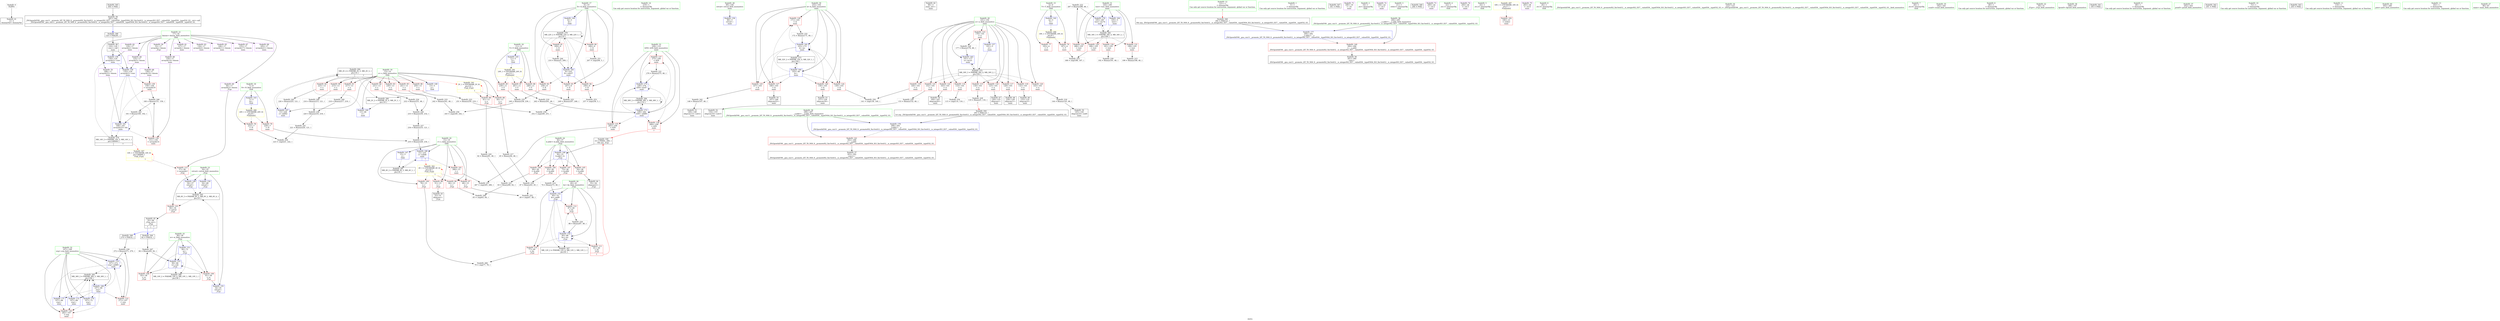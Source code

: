 digraph "SVFG" {
	label="SVFG";

	Node0x5627bb5728d0 [shape=record,color=grey,label="{NodeID: 0\nNullPtr}"];
	Node0x5627bb5728d0 -> Node0x5627bb57ea30[style=solid];
	Node0x5627bb5b3050 [shape=record,color=black,label="{NodeID: 346\n120 = PHI(291, )\n}"];
	Node0x5627bb5b3050 -> Node0x5627bb57ee70[style=solid];
	Node0x5627bb57f0e0 [shape=record,color=red,label="{NodeID: 97\n48\<--15\n\<--r\n_Z1pi\n}"];
	Node0x5627bb57f0e0 -> Node0x5627bb583780[style=solid];
	Node0x5627bb572580 [shape=record,color=green,label="{NodeID: 14\n219\<--1\n\<--dummyObj\nCan only get source location for instruction, argument, global var or function.}"];
	Node0x5627bb57fc40 [shape=record,color=red,label="{NodeID: 111\n81\<--40\n\<--ks\n_Z1pi\n|{<s0>1}}"];
	Node0x5627bb57fc40:s0 -> Node0x5627bb5b26d0[style=solid,color=red];
	Node0x5627bb57deb0 [shape=record,color=green,label="{NodeID: 28\n99\<--100\nretval\<--retval_field_insensitive\nmain\n}"];
	Node0x5627bb57deb0 -> Node0x5627bb586930[style=solid];
	Node0x5627bb5a2550 [shape=record,color=yellow,style=double,label="{NodeID: 291\n24V_1 = ENCHI(MR_24V_0)\npts\{12 \}\nFun[main]}"];
	Node0x5627bb5a2550 -> Node0x5627bb581e40[style=dashed];
	Node0x5627bb5a2550 -> Node0x5627bb581f10[style=dashed];
	Node0x5627bb5a2550 -> Node0x5627bb581fe0[style=dashed];
	Node0x5627bb584ee0 [shape=record,color=red,label="{NodeID: 125\n147\<--103\n\<--k\nmain\n}"];
	Node0x5627bb584ee0 -> Node0x5627bb58d3d0[style=solid];
	Node0x5627bb57eb30 [shape=record,color=black,label="{NodeID: 42\n98\<--5\nmain_ret\<--\nmain\n}"];
	Node0x5627bb58b5d0 [shape=record,color=grey,label="{NodeID: 222\n287 = Binary(286, 46, )\n}"];
	Node0x5627bb58b5d0 -> Node0x5627bb587970[style=solid];
	Node0x5627bb585a40 [shape=record,color=red,label="{NodeID: 139\n159\<--158\n\<--arrayidx19\nmain\n}"];
	Node0x5627bb585a40 -> Node0x5627bb58d9d0[style=solid];
	Node0x5627bb5806b0 [shape=record,color=black,label="{NodeID: 56\n301\<--300\nconv\<--\n_ZSt3powIiiEN9__gnu_cxx11__promote_2IT_T0_NS0_9__promoteIS2_Xsr3std12__is_integerIS2_EE7__valueEE6__typeENS4_IS3_Xsr3std12__is_integerIS3_EE7__valueEE6__typeEE6__typeES2_S3_\n}"];
	Node0x5627bb58cad0 [shape=record,color=grey,label="{NodeID: 236\n272 = Binary(271, 270, )\n}"];
	Node0x5627bb58cad0 -> Node0x5627bb5877d0[style=solid];
	Node0x5627bb5866c0 [shape=record,color=blue,label="{NodeID: 153\n38\<--84\nw\<--sub\n_Z1pi\n}"];
	Node0x5627bb5866c0 -> Node0x5627bb57f9d0[style=dashed];
	Node0x5627bb5866c0 -> Node0x5627bb57faa0[style=dashed];
	Node0x5627bb5866c0 -> Node0x5627bb5866c0[style=dashed];
	Node0x5627bb5866c0 -> Node0x5627bb59aa90[style=dashed];
	Node0x5627bb581210 [shape=record,color=purple,label="{NodeID: 70\n168\<--17\narrayidx23\<--binom\nmain\n}"];
	Node0x5627bb581210 -> Node0x5627bb586d40[style=solid];
	Node0x5627bb58dfd0 [shape=record,color=grey,label="{NodeID: 250\n141 = cmp(139, 140, )\n}"];
	Node0x5627bb587220 [shape=record,color=blue,label="{NodeID: 167\n13\<--226\ns\<--add42\nmain\n}"];
	Node0x5627bb587220 -> Node0x5627bb59a090[style=dashed];
	Node0x5627bb581d70 [shape=record,color=red,label="{NodeID: 84\n256\<--9\n\<--X\nmain\n}"];
	Node0x5627bb581d70 -> Node0x5627bb583900[style=solid];
	Node0x5627bb55cb60 [shape=record,color=green,label="{NodeID: 1\n5\<--1\n\<--dummyObj\nCan only get source location for instruction, argument, global var or function.}"];
	Node0x5627bb5b31c0 [shape=record,color=black,label="{NodeID: 347\n181 = PHI()\n}"];
	Node0x5627bb59a090 [shape=record,color=black,label="{NodeID: 264\nMR_2V_4 = PHI(MR_2V_5, MR_2V_3, )\npts\{14 \}\n|{|<s9>7}}"];
	Node0x5627bb59a090 -> Node0x5627bb582250[style=dashed];
	Node0x5627bb59a090 -> Node0x5627bb582320[style=dashed];
	Node0x5627bb59a090 -> Node0x5627bb5823f0[style=dashed];
	Node0x5627bb59a090 -> Node0x5627bb5824c0[style=dashed];
	Node0x5627bb59a090 -> Node0x5627bb582590[style=dashed];
	Node0x5627bb59a090 -> Node0x5627bb582660[style=dashed];
	Node0x5627bb59a090 -> Node0x5627bb57f010[style=dashed];
	Node0x5627bb59a090 -> Node0x5627bb587220[style=dashed];
	Node0x5627bb59a090 -> Node0x5627bb59f490[style=dashed];
	Node0x5627bb59a090:s9 -> Node0x5627bb5a2e10[style=dashed,color=red];
	Node0x5627bb57f1b0 [shape=record,color=red,label="{NodeID: 98\n51\<--15\n\<--r\n_Z1pi\n}"];
	Node0x5627bb57f1b0 -> Node0x5627bb57ec00[style=solid];
	Node0x5627bb572ac0 [shape=record,color=green,label="{NodeID: 15\n4\<--6\nT\<--T_field_insensitive\nGlob }"];
	Node0x5627bb572ac0 -> Node0x5627bb5816f0[style=solid];
	Node0x5627bb572ac0 -> Node0x5627bb5817c0[style=solid];
	Node0x5627bb572ac0 -> Node0x5627bb585cb0[style=solid];
	Node0x5627bb57fd10 [shape=record,color=red,label="{NodeID: 112\n87\<--40\n\<--ks\n_Z1pi\n}"];
	Node0x5627bb57fd10 -> Node0x5627bb58c7d0[style=solid];
	Node0x5627bb57df80 [shape=record,color=green,label="{NodeID: 29\n101\<--102\nn\<--n_field_insensitive\nmain\n}"];
	Node0x5627bb57df80 -> Node0x5627bb57feb0[style=solid];
	Node0x5627bb57df80 -> Node0x5627bb57ff80[style=solid];
	Node0x5627bb57df80 -> Node0x5627bb584790[style=solid];
	Node0x5627bb57df80 -> Node0x5627bb584860[style=solid];
	Node0x5627bb57df80 -> Node0x5627bb584930[style=solid];
	Node0x5627bb57df80 -> Node0x5627bb584a00[style=solid];
	Node0x5627bb57df80 -> Node0x5627bb584ad0[style=solid];
	Node0x5627bb57df80 -> Node0x5627bb584ba0[style=solid];
	Node0x5627bb57df80 -> Node0x5627bb584c70[style=solid];
	Node0x5627bb57df80 -> Node0x5627bb584d40[style=solid];
	Node0x5627bb57df80 -> Node0x5627bb586a00[style=solid];
	Node0x5627bb57df80 -> Node0x5627bb586ee0[style=solid];
	Node0x5627bb584fb0 [shape=record,color=red,label="{NodeID: 126\n156\<--103\n\<--k\nmain\n}"];
	Node0x5627bb584fb0 -> Node0x5627bb580440[style=solid];
	Node0x5627bb57ec00 [shape=record,color=black,label="{NodeID: 43\n52\<--51\nidxprom\<--\n_Z1pi\n}"];
	Node0x5627bb58b750 [shape=record,color=grey,label="{NodeID: 223\n251 = Binary(250, 219, )\n}"];
	Node0x5627bb58b750 -> Node0x5627bb584080[style=solid];
	Node0x5627bb585b10 [shape=record,color=red,label="{NodeID: 140\n300\<--294\n\<--__x.addr\n_ZSt3powIiiEN9__gnu_cxx11__promote_2IT_T0_NS0_9__promoteIS2_Xsr3std12__is_integerIS2_EE7__valueEE6__typeENS4_IS3_Xsr3std12__is_integerIS3_EE7__valueEE6__typeEE6__typeES2_S3_\n}"];
	Node0x5627bb585b10 -> Node0x5627bb5806b0[style=solid];
	Node0x5627bb580780 [shape=record,color=black,label="{NodeID: 57\n303\<--302\nconv1\<--\n_ZSt3powIiiEN9__gnu_cxx11__promote_2IT_T0_NS0_9__promoteIS2_Xsr3std12__is_integerIS2_EE7__valueEE6__typeENS4_IS3_Xsr3std12__is_integerIS3_EE7__valueEE6__typeEE6__typeES2_S3_\n}"];
	Node0x5627bb58cc50 [shape=record,color=grey,label="{NodeID: 237\n235 = Binary(229, 234, )\n}"];
	Node0x5627bb58cc50 -> Node0x5627bb5872f0[style=solid];
	Node0x5627bb586790 [shape=record,color=blue,label="{NodeID: 154\n40\<--88\nks\<--inc\n_Z1pi\n}"];
	Node0x5627bb586790 -> Node0x5627bb57fb70[style=dashed];
	Node0x5627bb586790 -> Node0x5627bb57fc40[style=dashed];
	Node0x5627bb586790 -> Node0x5627bb57fd10[style=dashed];
	Node0x5627bb586790 -> Node0x5627bb586790[style=dashed];
	Node0x5627bb586790 -> Node0x5627bb59af90[style=dashed];
	Node0x5627bb5812e0 [shape=record,color=purple,label="{NodeID: 71\n180\<--19\n\<--.str\nmain\n}"];
	Node0x5627bb58e150 [shape=record,color=grey,label="{NodeID: 251\n207 = cmp(206, 5, )\n}"];
	Node0x5627bb5872f0 [shape=record,color=blue,label="{NodeID: 168\n15\<--235\nr\<--sub46\nmain\n|{|<s2>7}}"];
	Node0x5627bb5872f0 -> Node0x5627bb57f420[style=dashed];
	Node0x5627bb5872f0 -> Node0x5627bb59f990[style=dashed];
	Node0x5627bb5872f0:s2 -> Node0x5627bb5a2f20[style=dashed,color=red];
	Node0x5627bb581e40 [shape=record,color=red,label="{NodeID: 85\n239\<--11\n\<--Y\nmain\n}"];
	Node0x5627bb581e40 -> Node0x5627bb58c950[style=solid];
	Node0x5627bb55c8a0 [shape=record,color=green,label="{NodeID: 2\n19\<--1\n.str\<--dummyObj\nGlob }"];
	Node0x5627bb5b3290 [shape=record,color=black,label="{NodeID: 348\n270 = PHI(32, )\n}"];
	Node0x5627bb5b3290 -> Node0x5627bb58cad0[style=solid];
	Node0x5627bb59a590 [shape=record,color=black,label="{NodeID: 265\nMR_6V_3 = PHI(MR_6V_5, MR_6V_2, MR_6V_4, )\npts\{35 \}\n}"];
	Node0x5627bb59a590 -> Node0x5627bb57f5c0[style=dashed];
	Node0x5627bb57f280 [shape=record,color=red,label="{NodeID: 99\n64\<--15\n\<--r\n_Z1pi\n}"];
	Node0x5627bb57f280 -> Node0x5627bb58de50[style=solid];
	Node0x5627bb572b80 [shape=record,color=green,label="{NodeID: 16\n7\<--8\nN\<--N_field_insensitive\nGlob }"];
	Node0x5627bb572b80 -> Node0x5627bb581890[style=solid];
	Node0x5627bb572b80 -> Node0x5627bb581960[style=solid];
	Node0x5627bb572b80 -> Node0x5627bb585db0[style=solid];
	Node0x5627bb59ef90 [shape=record,color=black,label="{NodeID: 279\nMR_22V_2 = PHI(MR_22V_4, MR_22V_1, )\npts\{10 \}\n}"];
	Node0x5627bb59ef90 -> Node0x5627bb581a30[style=dashed];
	Node0x5627bb59ef90 -> Node0x5627bb581b00[style=dashed];
	Node0x5627bb59ef90 -> Node0x5627bb581bd0[style=dashed];
	Node0x5627bb59ef90 -> Node0x5627bb581ca0[style=dashed];
	Node0x5627bb59ef90 -> Node0x5627bb581d70[style=dashed];
	Node0x5627bb59ef90 -> Node0x5627bb587080[style=dashed];
	Node0x5627bb59ef90 -> Node0x5627bb59ef90[style=dashed];
	Node0x5627bb57fde0 [shape=record,color=red,label="{NodeID: 113\n57\<--56\n\<--arrayidx3\n_Z1pi\n}"];
	Node0x5627bb57fde0 -> Node0x5627bb586380[style=solid];
	Node0x5627bb57e050 [shape=record,color=green,label="{NodeID: 30\n103\<--104\nk\<--k_field_insensitive\nmain\n}"];
	Node0x5627bb57e050 -> Node0x5627bb584e10[style=solid];
	Node0x5627bb57e050 -> Node0x5627bb584ee0[style=solid];
	Node0x5627bb57e050 -> Node0x5627bb584fb0[style=solid];
	Node0x5627bb57e050 -> Node0x5627bb585080[style=solid];
	Node0x5627bb57e050 -> Node0x5627bb585150[style=solid];
	Node0x5627bb57e050 -> Node0x5627bb586c70[style=solid];
	Node0x5627bb57e050 -> Node0x5627bb586e10[style=solid];
	Node0x5627bb585080 [shape=record,color=red,label="{NodeID: 127\n166\<--103\n\<--k\nmain\n}"];
	Node0x5627bb585080 -> Node0x5627bb5805e0[style=solid];
	Node0x5627bb57ecd0 [shape=record,color=black,label="{NodeID: 44\n55\<--54\nidxprom2\<--\n_Z1pi\n}"];
	Node0x5627bb5a3380 [shape=record,color=yellow,style=double,label="{NodeID: 307\n14V_1 = ENCHI(MR_14V_0)\npts\{180000 \}\nFun[_Z1pi]|{|<s1>1}}"];
	Node0x5627bb5a3380 -> Node0x5627bb57fde0[style=dashed];
	Node0x5627bb5a3380:s1 -> Node0x5627bb5a3380[style=dashed,color=red];
	Node0x5627bb58b8d0 [shape=record,color=grey,label="{NodeID: 224\n232 = Binary(231, 46, )\n}"];
	Node0x5627bb58b8d0 -> Node0x5627bb58bed0[style=solid];
	Node0x5627bb585be0 [shape=record,color=red,label="{NodeID: 141\n302\<--296\n\<--__y.addr\n_ZSt3powIiiEN9__gnu_cxx11__promote_2IT_T0_NS0_9__promoteIS2_Xsr3std12__is_integerIS2_EE7__valueEE6__typeENS4_IS3_Xsr3std12__is_integerIS3_EE7__valueEE6__typeEE6__typeES2_S3_\n}"];
	Node0x5627bb585be0 -> Node0x5627bb580780[style=solid];
	Node0x5627bb580850 [shape=record,color=black,label="{NodeID: 58\n291\<--304\n_ZSt3powIiiEN9__gnu_cxx11__promote_2IT_T0_NS0_9__promoteIS2_Xsr3std12__is_integerIS2_EE7__valueEE6__typeENS4_IS3_Xsr3std12__is_integerIS3_EE7__valueEE6__typeEE6__typeES2_S3__ret\<--call\n_ZSt3powIiiEN9__gnu_cxx11__promote_2IT_T0_NS0_9__promoteIS2_Xsr3std12__is_integerIS2_EE7__valueEE6__typeENS4_IS3_Xsr3std12__is_integerIS3_EE7__valueEE6__typeEE6__typeES2_S3_\n|{<s0>2}}"];
	Node0x5627bb580850:s0 -> Node0x5627bb5b3050[style=solid,color=blue];
	Node0x5627bb58cdd0 [shape=record,color=grey,label="{NodeID: 238\n220 = Binary(216, 218, )\n}"];
	Node0x5627bb58cdd0 -> Node0x5627bb58d250[style=solid];
	Node0x5627bb586860 [shape=record,color=blue,label="{NodeID: 155\n34\<--91\nretval\<--\n_Z1pi\n}"];
	Node0x5627bb586860 -> Node0x5627bb59a590[style=dashed];
	Node0x5627bb5813b0 [shape=record,color=purple,label="{NodeID: 72\n194\<--22\n\<--.str.1\nmain\n}"];
	Node0x5627bb583780 [shape=record,color=grey,label="{NodeID: 252\n49 = cmp(47, 48, )\n}"];
	Node0x5627bb5873c0 [shape=record,color=blue,label="{NodeID: 169\n107\<--68\nerg\<--\nmain\n}"];
	Node0x5627bb5873c0 -> Node0x5627bb585560[style=dashed];
	Node0x5627bb5873c0 -> Node0x5627bb585630[style=dashed];
	Node0x5627bb5873c0 -> Node0x5627bb587490[style=dashed];
	Node0x5627bb5873c0 -> Node0x5627bb587560[style=dashed];
	Node0x5627bb5873c0 -> Node0x5627bb587630[style=dashed];
	Node0x5627bb5873c0 -> Node0x5627bb5877d0[style=dashed];
	Node0x5627bb5873c0 -> Node0x5627bb5a0390[style=dashed];
	Node0x5627bb581f10 [shape=record,color=red,label="{NodeID: 86\n248\<--11\n\<--Y\nmain\n}"];
	Node0x5627bb581f10 -> Node0x5627bb58ba50[style=solid];
	Node0x5627bb55d2c0 [shape=record,color=green,label="{NodeID: 3\n21\<--1\nstderr\<--dummyObj\nGlob }"];
	Node0x5627bb5b3400 [shape=record,color=black,label="{NodeID: 349\n284 = PHI()\n}"];
	Node0x5627bb59aa90 [shape=record,color=black,label="{NodeID: 266\nMR_10V_2 = PHI(MR_10V_4, MR_10V_1, MR_10V_1, )\npts\{39 \}\n}"];
	Node0x5627bb57f350 [shape=record,color=red,label="{NodeID: 100\n78\<--15\n\<--r\n_Z1pi\n}"];
	Node0x5627bb57f350 -> Node0x5627bb584380[style=solid];
	Node0x5627bb572c80 [shape=record,color=green,label="{NodeID: 17\n9\<--10\nX\<--X_field_insensitive\nGlob }"];
	Node0x5627bb572c80 -> Node0x5627bb581a30[style=solid];
	Node0x5627bb572c80 -> Node0x5627bb581b00[style=solid];
	Node0x5627bb572c80 -> Node0x5627bb581bd0[style=solid];
	Node0x5627bb572c80 -> Node0x5627bb581ca0[style=solid];
	Node0x5627bb572c80 -> Node0x5627bb581d70[style=solid];
	Node0x5627bb572c80 -> Node0x5627bb585eb0[style=solid];
	Node0x5627bb572c80 -> Node0x5627bb587080[style=solid];
	Node0x5627bb59f490 [shape=record,color=black,label="{NodeID: 280\nMR_2V_2 = PHI(MR_2V_4, MR_2V_1, )\npts\{14 \}\n}"];
	Node0x5627bb59f490 -> Node0x5627bb587150[style=dashed];
	Node0x5627bb57feb0 [shape=record,color=red,label="{NodeID: 114\n114\<--101\n\<--n\nmain\n}"];
	Node0x5627bb57feb0 -> Node0x5627bb583a80[style=solid];
	Node0x5627bb57e120 [shape=record,color=green,label="{NodeID: 31\n105\<--106\ntest\<--test_field_insensitive\nmain\n}"];
	Node0x5627bb57e120 -> Node0x5627bb585220[style=solid];
	Node0x5627bb57e120 -> Node0x5627bb5852f0[style=solid];
	Node0x5627bb57e120 -> Node0x5627bb5853c0[style=solid];
	Node0x5627bb57e120 -> Node0x5627bb585490[style=solid];
	Node0x5627bb57e120 -> Node0x5627bb586fb0[style=solid];
	Node0x5627bb57e120 -> Node0x5627bb587970[style=solid];
	Node0x5627bb585150 [shape=record,color=red,label="{NodeID: 128\n171\<--103\n\<--k\nmain\n}"];
	Node0x5627bb585150 -> Node0x5627bb58c4d0[style=solid];
	Node0x5627bb57eda0 [shape=record,color=black,label="{NodeID: 45\n32\<--94\n_Z1pi_ret\<--\n_Z1pi\n|{<s0>1|<s1>7}}"];
	Node0x5627bb57eda0:s0 -> Node0x5627bb5b2d50[style=solid,color=blue];
	Node0x5627bb57eda0:s1 -> Node0x5627bb5b3290[style=solid,color=blue];
	Node0x5627bb58ba50 [shape=record,color=grey,label="{NodeID: 225\n249 = Binary(247, 248, )\n}"];
	Node0x5627bb58ba50 -> Node0x5627bb584080[style=solid];
	Node0x5627bb585cb0 [shape=record,color=blue,label="{NodeID: 142\n4\<--5\nT\<--\nGlob }"];
	Node0x5627bb585cb0 -> Node0x5627bb5a22b0[style=dashed];
	Node0x5627bb580920 [shape=record,color=purple,label="{NodeID: 59\n53\<--17\narrayidx\<--binom\n_Z1pi\n}"];
	Node0x5627bb58cf50 [shape=record,color=grey,label="{NodeID: 239\n153 = Binary(152, 46, )\n}"];
	Node0x5627bb58cf50 -> Node0x5627bb580370[style=solid];
	Node0x5627bb586930 [shape=record,color=blue,label="{NodeID: 156\n99\<--5\nretval\<--\nmain\n}"];
	Node0x5627bb581480 [shape=record,color=purple,label="{NodeID: 73\n200\<--24\n\<--.str.2\nmain\n}"];
	Node0x5627bb583900 [shape=record,color=grey,label="{NodeID: 253\n257 = cmp(256, 5, )\n}"];
	Node0x5627bb587490 [shape=record,color=blue,label="{NodeID: 170\n107\<--72\nerg\<--\nmain\n}"];
	Node0x5627bb587490 -> Node0x5627bb585630[style=dashed];
	Node0x5627bb587490 -> Node0x5627bb5a0390[style=dashed];
	Node0x5627bb581fe0 [shape=record,color=red,label="{NodeID: 87\n261\<--11\n\<--Y\nmain\n}"];
	Node0x5627bb581fe0 -> Node0x5627bb58b150[style=solid];
	Node0x5627bb571e20 [shape=record,color=green,label="{NodeID: 4\n22\<--1\n.str.1\<--dummyObj\nGlob }"];
	Node0x5627bb5b34d0 [shape=record,color=black,label="{NodeID: 350\n293 = PHI(119, )\n1st arg _ZSt3powIiiEN9__gnu_cxx11__promote_2IT_T0_NS0_9__promoteIS2_Xsr3std12__is_integerIS2_EE7__valueEE6__typeENS4_IS3_Xsr3std12__is_integerIS3_EE7__valueEE6__typeEE6__typeES2_S3_ }"];
	Node0x5627bb5b34d0 -> Node0x5627bb587b10[style=solid];
	Node0x5627bb59af90 [shape=record,color=black,label="{NodeID: 267\nMR_12V_2 = PHI(MR_12V_4, MR_12V_1, MR_12V_1, )\npts\{41 \}\n}"];
	Node0x5627bb57f420 [shape=record,color=red,label="{NodeID: 101\n266\<--15\n\<--r\nmain\n}"];
	Node0x5627bb57f420 -> Node0x5627bb583f00[style=solid];
	Node0x5627bb57d910 [shape=record,color=green,label="{NodeID: 18\n11\<--12\nY\<--Y_field_insensitive\nGlob }"];
	Node0x5627bb57d910 -> Node0x5627bb581e40[style=solid];
	Node0x5627bb57d910 -> Node0x5627bb581f10[style=solid];
	Node0x5627bb57d910 -> Node0x5627bb581fe0[style=solid];
	Node0x5627bb57d910 -> Node0x5627bb585fb0[style=solid];
	Node0x5627bb59f990 [shape=record,color=black,label="{NodeID: 281\nMR_4V_2 = PHI(MR_4V_3, MR_4V_1, )\npts\{16 \}\n}"];
	Node0x5627bb59f990 -> Node0x5627bb5872f0[style=dashed];
	Node0x5627bb57ff80 [shape=record,color=red,label="{NodeID: 115\n118\<--101\n\<--n\nmain\n}"];
	Node0x5627bb57ff80 -> Node0x5627bb58c050[style=solid];
	Node0x5627bb57e1f0 [shape=record,color=green,label="{NodeID: 32\n107\<--108\nerg\<--erg_field_insensitive\nmain\n}"];
	Node0x5627bb57e1f0 -> Node0x5627bb585560[style=solid];
	Node0x5627bb57e1f0 -> Node0x5627bb585630[style=solid];
	Node0x5627bb57e1f0 -> Node0x5627bb5873c0[style=solid];
	Node0x5627bb57e1f0 -> Node0x5627bb587490[style=solid];
	Node0x5627bb57e1f0 -> Node0x5627bb587560[style=solid];
	Node0x5627bb57e1f0 -> Node0x5627bb587630[style=solid];
	Node0x5627bb57e1f0 -> Node0x5627bb5877d0[style=solid];
	Node0x5627bb585220 [shape=record,color=red,label="{NodeID: 129\n186\<--105\n\<--test\nmain\n}"];
	Node0x5627bb585220 -> Node0x5627bb583c00[style=solid];
	Node0x5627bb57ee70 [shape=record,color=black,label="{NodeID: 46\n124\<--120\nconv\<--call\nmain\n}"];
	Node0x5627bb57ee70 -> Node0x5627bb586ad0[style=solid];
	Node0x5627bb57ee70 -> Node0x5627bb586ba0[style=solid];
	Node0x5627bb58bbd0 [shape=record,color=grey,label="{NodeID: 226\n177 = Binary(176, 46, )\n}"];
	Node0x5627bb58bbd0 -> Node0x5627bb586ee0[style=solid];
	Node0x5627bb585db0 [shape=record,color=blue,label="{NodeID: 143\n7\<--5\nN\<--\nGlob }"];
	Node0x5627bb585db0 -> Node0x5627bb5a2390[style=dashed];
	Node0x5627bb5809f0 [shape=record,color=purple,label="{NodeID: 60\n56\<--17\narrayidx3\<--binom\n_Z1pi\n}"];
	Node0x5627bb5809f0 -> Node0x5627bb57fde0[style=solid];
	Node0x5627bb58d0d0 [shape=record,color=grey,label="{NodeID: 240\n218 = Binary(217, 219, )\n}"];
	Node0x5627bb58d0d0 -> Node0x5627bb58cdd0[style=solid];
	Node0x5627bb586a00 [shape=record,color=blue,label="{NodeID: 157\n101\<--5\nn\<--\nmain\n}"];
	Node0x5627bb586a00 -> Node0x5627bb59c890[style=dashed];
	Node0x5627bb581550 [shape=record,color=purple,label="{NodeID: 74\n204\<--26\n\<--.str.3\nmain\n}"];
	Node0x5627bb583a80 [shape=record,color=grey,label="{NodeID: 254\n115 = cmp(114, 116, )\n}"];
	Node0x5627bb587560 [shape=record,color=blue,label="{NodeID: 171\n107\<--68\nerg\<--\nmain\n}"];
	Node0x5627bb587560 -> Node0x5627bb585630[style=dashed];
	Node0x5627bb587560 -> Node0x5627bb5a0390[style=dashed];
	Node0x5627bb5820b0 [shape=record,color=red,label="{NodeID: 88\n44\<--13\n\<--s\n_Z1pi\n}"];
	Node0x5627bb5820b0 -> Node0x5627bb58ae50[style=solid];
	Node0x5627bb55ce00 [shape=record,color=green,label="{NodeID: 5\n24\<--1\n.str.2\<--dummyObj\nGlob }"];
	Node0x5627bb57f4f0 [shape=record,color=red,label="{NodeID: 102\n190\<--21\n\<--stderr\nmain\n}"];
	Node0x5627bb57d9a0 [shape=record,color=green,label="{NodeID: 19\n13\<--14\ns\<--s_field_insensitive\nGlob }"];
	Node0x5627bb57d9a0 -> Node0x5627bb5820b0[style=solid];
	Node0x5627bb57d9a0 -> Node0x5627bb582180[style=solid];
	Node0x5627bb57d9a0 -> Node0x5627bb582250[style=solid];
	Node0x5627bb57d9a0 -> Node0x5627bb582320[style=solid];
	Node0x5627bb57d9a0 -> Node0x5627bb5823f0[style=solid];
	Node0x5627bb57d9a0 -> Node0x5627bb5824c0[style=solid];
	Node0x5627bb57d9a0 -> Node0x5627bb582590[style=solid];
	Node0x5627bb57d9a0 -> Node0x5627bb582660[style=solid];
	Node0x5627bb57d9a0 -> Node0x5627bb57f010[style=solid];
	Node0x5627bb57d9a0 -> Node0x5627bb5860b0[style=solid];
	Node0x5627bb57d9a0 -> Node0x5627bb587150[style=solid];
	Node0x5627bb57d9a0 -> Node0x5627bb587220[style=solid];
	Node0x5627bb59fe90 [shape=record,color=black,label="{NodeID: 282\nMR_34V_3 = PHI(MR_34V_4, MR_34V_2, )\npts\{106 \}\n}"];
	Node0x5627bb59fe90 -> Node0x5627bb585220[style=dashed];
	Node0x5627bb59fe90 -> Node0x5627bb5852f0[style=dashed];
	Node0x5627bb59fe90 -> Node0x5627bb5853c0[style=dashed];
	Node0x5627bb59fe90 -> Node0x5627bb585490[style=dashed];
	Node0x5627bb59fe90 -> Node0x5627bb587970[style=dashed];
	Node0x5627bb584790 [shape=record,color=red,label="{NodeID: 116\n125\<--101\n\<--n\nmain\n}"];
	Node0x5627bb584790 -> Node0x5627bb57ef40[style=solid];
	Node0x5627bb57e2c0 [shape=record,color=green,label="{NodeID: 33\n109\<--110\nk59\<--k59_field_insensitive\nmain\n}"];
	Node0x5627bb57e2c0 -> Node0x5627bb585700[style=solid];
	Node0x5627bb57e2c0 -> Node0x5627bb5857d0[style=solid];
	Node0x5627bb57e2c0 -> Node0x5627bb5858a0[style=solid];
	Node0x5627bb57e2c0 -> Node0x5627bb587700[style=solid];
	Node0x5627bb57e2c0 -> Node0x5627bb5878a0[style=solid];
	Node0x5627bb5852f0 [shape=record,color=red,label="{NodeID: 130\n191\<--105\n\<--test\nmain\n}"];
	Node0x5627bb5852f0 -> Node0x5627bb58c1d0[style=solid];
	Node0x5627bb57ef40 [shape=record,color=black,label="{NodeID: 47\n126\<--125\nidxprom\<--\nmain\n}"];
	Node0x5627bb58bd50 [shape=record,color=grey,label="{NodeID: 227\n234 = Binary(233, 121, )\n}"];
	Node0x5627bb58bd50 -> Node0x5627bb58cc50[style=solid];
	Node0x5627bb585eb0 [shape=record,color=blue,label="{NodeID: 144\n9\<--5\nX\<--\nGlob }"];
	Node0x5627bb585eb0 -> Node0x5627bb59ef90[style=dashed];
	Node0x5627bb580ac0 [shape=record,color=purple,label="{NodeID: 61\n127\<--17\narrayidx\<--binom\nmain\n}"];
	Node0x5627bb58d250 [shape=record,color=grey,label="{NodeID: 241\n221 = Binary(220, 121, )\n}"];
	Node0x5627bb58d250 -> Node0x5627bb584200[style=solid];
	Node0x5627bb586ad0 [shape=record,color=blue,label="{NodeID: 158\n130\<--124\narrayidx2\<--conv\nmain\n}"];
	Node0x5627bb586ad0 -> Node0x5627bb586ba0[style=dashed];
	Node0x5627bb581620 [shape=record,color=purple,label="{NodeID: 75\n283\<--28\n\<--.str.4\nmain\n}"];
	Node0x5627bb583c00 [shape=record,color=grey,label="{NodeID: 255\n188 = cmp(186, 187, )\n}"];
	Node0x5627bb587630 [shape=record,color=blue,label="{NodeID: 172\n107\<--68\nerg\<--\nmain\n}"];
	Node0x5627bb587630 -> Node0x5627bb585630[style=dashed];
	Node0x5627bb587630 -> Node0x5627bb5a0390[style=dashed];
	Node0x5627bb582180 [shape=record,color=red,label="{NodeID: 89\n61\<--13\n\<--s\n_Z1pi\n}"];
	Node0x5627bb582180 -> Node0x5627bb58b2d0[style=solid];
	Node0x5627bb55ce90 [shape=record,color=green,label="{NodeID: 6\n26\<--1\n.str.3\<--dummyObj\nGlob }"];
	Node0x5627bb57f5c0 [shape=record,color=red,label="{NodeID: 103\n94\<--34\n\<--retval\n_Z1pi\n}"];
	Node0x5627bb57f5c0 -> Node0x5627bb57eda0[style=solid];
	Node0x5627bb57da30 [shape=record,color=green,label="{NodeID: 20\n15\<--16\nr\<--r_field_insensitive\nGlob }"];
	Node0x5627bb57da30 -> Node0x5627bb57f0e0[style=solid];
	Node0x5627bb57da30 -> Node0x5627bb57f1b0[style=solid];
	Node0x5627bb57da30 -> Node0x5627bb57f280[style=solid];
	Node0x5627bb57da30 -> Node0x5627bb57f350[style=solid];
	Node0x5627bb57da30 -> Node0x5627bb57f420[style=solid];
	Node0x5627bb57da30 -> Node0x5627bb5861b0[style=solid];
	Node0x5627bb57da30 -> Node0x5627bb5872f0[style=solid];
	Node0x5627bb5a0390 [shape=record,color=black,label="{NodeID: 283\nMR_36V_2 = PHI(MR_36V_5, MR_36V_1, )\npts\{108 \}\n}"];
	Node0x5627bb5a0390 -> Node0x5627bb5873c0[style=dashed];
	Node0x5627bb584860 [shape=record,color=red,label="{NodeID: 117\n128\<--101\n\<--n\nmain\n}"];
	Node0x5627bb584860 -> Node0x5627bb580030[style=solid];
	Node0x5627bb57e390 [shape=record,color=green,label="{NodeID: 34\n122\<--123\n_ZSt3powIiiEN9__gnu_cxx11__promote_2IT_T0_NS0_9__promoteIS2_Xsr3std12__is_integerIS2_EE7__valueEE6__typeENS4_IS3_Xsr3std12__is_integerIS3_EE7__valueEE6__typeEE6__typeES2_S3_\<--_ZSt3powIiiEN9__gnu_cxx11__promote_2IT_T0_NS0_9__promoteIS2_Xsr3std12__is_integerIS2_EE7__valueEE6__typeENS4_IS3_Xsr3std12__is_integerIS3_EE7__valueEE6__typeEE6__typeES2_S3__field_insensitive\n}"];
	Node0x5627bb58aa50 [shape=record,color=grey,label="{NodeID: 214\n74 = Binary(73, 46, )\n}"];
	Node0x5627bb58aa50 -> Node0x5627bb5865f0[style=solid];
	Node0x5627bb5853c0 [shape=record,color=red,label="{NodeID: 131\n198\<--105\n\<--test\nmain\n}"];
	Node0x5627bb5853c0 -> Node0x5627bb58ab50[style=solid];
	Node0x5627bb580030 [shape=record,color=black,label="{NodeID: 48\n129\<--128\nidxprom1\<--\nmain\n}"];
	Node0x5627bb58bed0 [shape=record,color=grey,label="{NodeID: 228\n233 = Binary(230, 232, )\n}"];
	Node0x5627bb58bed0 -> Node0x5627bb58bd50[style=solid];
	Node0x5627bb585fb0 [shape=record,color=blue,label="{NodeID: 145\n11\<--5\nY\<--\nGlob }"];
	Node0x5627bb585fb0 -> Node0x5627bb5a2550[style=dashed];
	Node0x5627bb580b90 [shape=record,color=purple,label="{NodeID: 62\n130\<--17\narrayidx2\<--binom\nmain\n}"];
	Node0x5627bb580b90 -> Node0x5627bb586ad0[style=solid];
	Node0x5627bb58d3d0 [shape=record,color=grey,label="{NodeID: 242\n148 = Binary(147, 46, )\n}"];
	Node0x5627bb58d3d0 -> Node0x5627bb5802a0[style=solid];
	Node0x5627bb586ba0 [shape=record,color=blue,label="{NodeID: 159\n135\<--124\narrayidx5\<--conv\nmain\n}"];
	Node0x5627bb586ba0 -> Node0x5627bb585970[style=dashed];
	Node0x5627bb586ba0 -> Node0x5627bb585a40[style=dashed];
	Node0x5627bb586ba0 -> Node0x5627bb586d40[style=dashed];
	Node0x5627bb586ba0 -> Node0x5627bb59d290[style=dashed];
	Node0x5627bb5816f0 [shape=record,color=red,label="{NodeID: 76\n187\<--4\n\<--T\nmain\n}"];
	Node0x5627bb5816f0 -> Node0x5627bb583c00[style=solid];
	Node0x5627bb5b26d0 [shape=record,color=black,label="{NodeID: 339\n33 = PHI(81, 269, )\n0th arg _Z1pi }"];
	Node0x5627bb5b26d0 -> Node0x5627bb5862b0[style=solid];
	Node0x5627bb583d80 [shape=record,color=grey,label="{NodeID: 256\n243 = cmp(240, 242, )\n}"];
	Node0x5627bb587700 [shape=record,color=blue,label="{NodeID: 173\n109\<--262\nk59\<--add60\nmain\n}"];
	Node0x5627bb587700 -> Node0x5627bb585700[style=dashed];
	Node0x5627bb587700 -> Node0x5627bb5857d0[style=dashed];
	Node0x5627bb587700 -> Node0x5627bb5858a0[style=dashed];
	Node0x5627bb587700 -> Node0x5627bb5878a0[style=dashed];
	Node0x5627bb587700 -> Node0x5627bb5a0890[style=dashed];
	Node0x5627bb582250 [shape=record,color=red,label="{NodeID: 90\n215\<--13\n\<--s\nmain\n}"];
	Node0x5627bb582250 -> Node0x5627bb58dcd0[style=solid];
	Node0x5627bb55d080 [shape=record,color=green,label="{NodeID: 7\n28\<--1\n.str.4\<--dummyObj\nGlob }"];
	Node0x5627bb57f690 [shape=record,color=red,label="{NodeID: 104\n43\<--36\n\<--k.addr\n_Z1pi\n}"];
	Node0x5627bb57f690 -> Node0x5627bb58afd0[style=solid];
	Node0x5627bb57dac0 [shape=record,color=green,label="{NodeID: 21\n17\<--18\nbinom\<--binom_field_insensitive\nGlob }"];
	Node0x5627bb57dac0 -> Node0x5627bb580920[style=solid];
	Node0x5627bb57dac0 -> Node0x5627bb5809f0[style=solid];
	Node0x5627bb57dac0 -> Node0x5627bb580ac0[style=solid];
	Node0x5627bb57dac0 -> Node0x5627bb580b90[style=solid];
	Node0x5627bb57dac0 -> Node0x5627bb580c60[style=solid];
	Node0x5627bb57dac0 -> Node0x5627bb580d30[style=solid];
	Node0x5627bb57dac0 -> Node0x5627bb580e00[style=solid];
	Node0x5627bb57dac0 -> Node0x5627bb580ed0[style=solid];
	Node0x5627bb57dac0 -> Node0x5627bb580fa0[style=solid];
	Node0x5627bb57dac0 -> Node0x5627bb581070[style=solid];
	Node0x5627bb57dac0 -> Node0x5627bb581140[style=solid];
	Node0x5627bb57dac0 -> Node0x5627bb581210[style=solid];
	Node0x5627bb5a0890 [shape=record,color=black,label="{NodeID: 284\nMR_38V_2 = PHI(MR_38V_3, MR_38V_1, )\npts\{110 \}\n}"];
	Node0x5627bb5a0890 -> Node0x5627bb587700[style=dashed];
	Node0x5627bb5a0890 -> Node0x5627bb5a0890[style=dashed];
	Node0x5627bb584930 [shape=record,color=red,label="{NodeID: 118\n132\<--101\n\<--n\nmain\n}"];
	Node0x5627bb584930 -> Node0x5627bb580100[style=solid];
	Node0x5627bb57e490 [shape=record,color=green,label="{NodeID: 35\n182\<--183\nscanf\<--scanf_field_insensitive\n}"];
	Node0x5627bb58ab50 [shape=record,color=grey,label="{NodeID: 215\n199 = Binary(198, 46, )\n}"];
	Node0x5627bb585490 [shape=record,color=red,label="{NodeID: 132\n286\<--105\n\<--test\nmain\n}"];
	Node0x5627bb585490 -> Node0x5627bb58b5d0[style=solid];
	Node0x5627bb580100 [shape=record,color=black,label="{NodeID: 49\n133\<--132\nidxprom3\<--\nmain\n}"];
	Node0x5627bb58c050 [shape=record,color=grey,label="{NodeID: 229\n119 = Binary(5, 118, )\n|{<s0>2}}"];
	Node0x5627bb58c050:s0 -> Node0x5627bb5b34d0[style=solid,color=red];
	Node0x5627bb5860b0 [shape=record,color=blue,label="{NodeID: 146\n13\<--5\ns\<--\nGlob }"];
	Node0x5627bb5860b0 -> Node0x5627bb59f490[style=dashed];
	Node0x5627bb580c60 [shape=record,color=purple,label="{NodeID: 63\n134\<--17\narrayidx4\<--binom\nmain\n}"];
	Node0x5627bb58d550 [shape=record,color=grey,label="{NodeID: 243\n226 = Binary(225, 121, )\n}"];
	Node0x5627bb58d550 -> Node0x5627bb587220[style=solid];
	Node0x5627bb586c70 [shape=record,color=blue,label="{NodeID: 160\n103\<--46\nk\<--\nmain\n}"];
	Node0x5627bb586c70 -> Node0x5627bb584e10[style=dashed];
	Node0x5627bb586c70 -> Node0x5627bb584ee0[style=dashed];
	Node0x5627bb586c70 -> Node0x5627bb584fb0[style=dashed];
	Node0x5627bb586c70 -> Node0x5627bb585080[style=dashed];
	Node0x5627bb586c70 -> Node0x5627bb585150[style=dashed];
	Node0x5627bb586c70 -> Node0x5627bb586e10[style=dashed];
	Node0x5627bb586c70 -> Node0x5627bb59cd90[style=dashed];
	Node0x5627bb5817c0 [shape=record,color=red,label="{NodeID: 77\n193\<--4\n\<--T\nmain\n}"];
	Node0x5627bb5b2950 [shape=record,color=black,label="{NodeID: 340\n292 = PHI(121, )\n0th arg _ZSt3powIiiEN9__gnu_cxx11__promote_2IT_T0_NS0_9__promoteIS2_Xsr3std12__is_integerIS2_EE7__valueEE6__typeENS4_IS3_Xsr3std12__is_integerIS3_EE7__valueEE6__typeEE6__typeES2_S3_ }"];
	Node0x5627bb5b2950 -> Node0x5627bb587a40[style=solid];
	Node0x5627bb583f00 [shape=record,color=grey,label="{NodeID: 257\n267 = cmp(265, 266, )\n}"];
	Node0x5627bb5877d0 [shape=record,color=blue,label="{NodeID: 174\n107\<--272\nerg\<--add65\nmain\n}"];
	Node0x5627bb5877d0 -> Node0x5627bb585560[style=dashed];
	Node0x5627bb5877d0 -> Node0x5627bb585630[style=dashed];
	Node0x5627bb5877d0 -> Node0x5627bb5877d0[style=dashed];
	Node0x5627bb5877d0 -> Node0x5627bb5a0390[style=dashed];
	Node0x5627bb582320 [shape=record,color=red,label="{NodeID: 91\n217\<--13\n\<--s\nmain\n}"];
	Node0x5627bb582320 -> Node0x5627bb58d0d0[style=solid];
	Node0x5627bb55d110 [shape=record,color=green,label="{NodeID: 8\n46\<--1\n\<--dummyObj\nCan only get source location for instruction, argument, global var or function.}"];
	Node0x5627bb57f760 [shape=record,color=red,label="{NodeID: 105\n54\<--36\n\<--k.addr\n_Z1pi\n}"];
	Node0x5627bb57f760 -> Node0x5627bb57ecd0[style=solid];
	Node0x5627bb57db50 [shape=record,color=green,label="{NodeID: 22\n30\<--31\n_Z1pi\<--_Z1pi_field_insensitive\n}"];
	Node0x5627bb584a00 [shape=record,color=red,label="{NodeID: 119\n140\<--101\n\<--n\nmain\n}"];
	Node0x5627bb584a00 -> Node0x5627bb58dfd0[style=solid];
	Node0x5627bb57e590 [shape=record,color=green,label="{NodeID: 36\n196\<--197\nfprintf\<--fprintf_field_insensitive\n}"];
	Node0x5627bb58acd0 [shape=record,color=grey,label="{NodeID: 216\n144 = Binary(143, 46, )\n}"];
	Node0x5627bb58acd0 -> Node0x5627bb5801d0[style=solid];
	Node0x5627bb585560 [shape=record,color=red,label="{NodeID: 133\n271\<--107\n\<--erg\nmain\n}"];
	Node0x5627bb585560 -> Node0x5627bb58cad0[style=solid];
	Node0x5627bb5801d0 [shape=record,color=black,label="{NodeID: 50\n145\<--144\nidxprom10\<--sub9\nmain\n}"];
	Node0x5627bb58c1d0 [shape=record,color=grey,label="{NodeID: 230\n192 = Binary(191, 46, )\n}"];
	Node0x5627bb5861b0 [shape=record,color=blue,label="{NodeID: 147\n15\<--5\nr\<--\nGlob }"];
	Node0x5627bb5861b0 -> Node0x5627bb59f990[style=dashed];
	Node0x5627bb580d30 [shape=record,color=purple,label="{NodeID: 64\n135\<--17\narrayidx5\<--binom\nmain\n}"];
	Node0x5627bb580d30 -> Node0x5627bb586ba0[style=solid];
	Node0x5627bb58d6d0 [shape=record,color=grey,label="{NodeID: 244\n210 = Binary(5, 209, )\n}"];
	Node0x5627bb58d6d0 -> Node0x5627bb587080[style=solid];
	Node0x5627bb586d40 [shape=record,color=blue,label="{NodeID: 161\n168\<--161\narrayidx23\<--div\nmain\n}"];
	Node0x5627bb586d40 -> Node0x5627bb585970[style=dashed];
	Node0x5627bb586d40 -> Node0x5627bb585a40[style=dashed];
	Node0x5627bb586d40 -> Node0x5627bb586d40[style=dashed];
	Node0x5627bb586d40 -> Node0x5627bb59d290[style=dashed];
	Node0x5627bb581890 [shape=record,color=red,label="{NodeID: 78\n222\<--7\n\<--N\nmain\n}"];
	Node0x5627bb581890 -> Node0x5627bb584200[style=solid];
	Node0x5627bb5b2a50 [shape=record,color=black,label="{NodeID: 341\n195 = PHI()\n}"];
	Node0x5627bb584080 [shape=record,color=grey,label="{NodeID: 258\n252 = cmp(249, 251, )\n}"];
	Node0x5627bb5878a0 [shape=record,color=blue,label="{NodeID: 175\n109\<--276\nk59\<--inc67\nmain\n}"];
	Node0x5627bb5878a0 -> Node0x5627bb585700[style=dashed];
	Node0x5627bb5878a0 -> Node0x5627bb5857d0[style=dashed];
	Node0x5627bb5878a0 -> Node0x5627bb5858a0[style=dashed];
	Node0x5627bb5878a0 -> Node0x5627bb5878a0[style=dashed];
	Node0x5627bb5878a0 -> Node0x5627bb5a0890[style=dashed];
	Node0x5627bb5823f0 [shape=record,color=red,label="{NodeID: 92\n225\<--13\n\<--s\nmain\n}"];
	Node0x5627bb5823f0 -> Node0x5627bb58d550[style=solid];
	Node0x5627bb55d1a0 [shape=record,color=green,label="{NodeID: 9\n68\<--1\n\<--dummyObj\nCan only get source location for instruction, argument, global var or function.}"];
	Node0x5627bb59c890 [shape=record,color=black,label="{NodeID: 272\nMR_30V_3 = PHI(MR_30V_4, MR_30V_2, )\npts\{102 \}\n}"];
	Node0x5627bb59c890 -> Node0x5627bb57feb0[style=dashed];
	Node0x5627bb59c890 -> Node0x5627bb57ff80[style=dashed];
	Node0x5627bb59c890 -> Node0x5627bb584790[style=dashed];
	Node0x5627bb59c890 -> Node0x5627bb584860[style=dashed];
	Node0x5627bb59c890 -> Node0x5627bb584930[style=dashed];
	Node0x5627bb59c890 -> Node0x5627bb584a00[style=dashed];
	Node0x5627bb59c890 -> Node0x5627bb584ad0[style=dashed];
	Node0x5627bb59c890 -> Node0x5627bb584ba0[style=dashed];
	Node0x5627bb59c890 -> Node0x5627bb584c70[style=dashed];
	Node0x5627bb59c890 -> Node0x5627bb584d40[style=dashed];
	Node0x5627bb59c890 -> Node0x5627bb586ee0[style=dashed];
	Node0x5627bb57f830 [shape=record,color=red,label="{NodeID: 106\n60\<--36\n\<--k.addr\n_Z1pi\n}"];
	Node0x5627bb57f830 -> Node0x5627bb58b450[style=solid];
	Node0x5627bb57dbe0 [shape=record,color=green,label="{NodeID: 23\n34\<--35\nretval\<--retval_field_insensitive\n_Z1pi\n}"];
	Node0x5627bb57dbe0 -> Node0x5627bb57f5c0[style=solid];
	Node0x5627bb57dbe0 -> Node0x5627bb586380[style=solid];
	Node0x5627bb57dbe0 -> Node0x5627bb586450[style=solid];
	Node0x5627bb57dbe0 -> Node0x5627bb586860[style=solid];
	Node0x5627bb584ad0 [shape=record,color=red,label="{NodeID: 120\n143\<--101\n\<--n\nmain\n}"];
	Node0x5627bb584ad0 -> Node0x5627bb58acd0[style=solid];
	Node0x5627bb57e690 [shape=record,color=green,label="{NodeID: 37\n202\<--203\nprintf\<--printf_field_insensitive\n}"];
	Node0x5627bb58ae50 [shape=record,color=grey,label="{NodeID: 217\n45 = Binary(44, 46, )\n}"];
	Node0x5627bb58ae50 -> Node0x5627bb58afd0[style=solid];
	Node0x5627bb585630 [shape=record,color=red,label="{NodeID: 134\n282\<--107\n\<--erg\nmain\n}"];
	Node0x5627bb5802a0 [shape=record,color=black,label="{NodeID: 51\n149\<--148\nidxprom13\<--sub12\nmain\n}"];
	Node0x5627bb58c350 [shape=record,color=grey,label="{NodeID: 231\n276 = Binary(275, 46, )\n}"];
	Node0x5627bb58c350 -> Node0x5627bb5878a0[style=solid];
	Node0x5627bb5862b0 [shape=record,color=blue,label="{NodeID: 148\n36\<--33\nk.addr\<--k\n_Z1pi\n}"];
	Node0x5627bb5862b0 -> Node0x5627bb57f690[style=dashed];
	Node0x5627bb5862b0 -> Node0x5627bb57f760[style=dashed];
	Node0x5627bb5862b0 -> Node0x5627bb57f830[style=dashed];
	Node0x5627bb5862b0 -> Node0x5627bb57f900[style=dashed];
	Node0x5627bb580e00 [shape=record,color=purple,label="{NodeID: 65\n146\<--17\narrayidx11\<--binom\nmain\n}"];
	Node0x5627bb58d850 [shape=record,color=grey,label="{NodeID: 245\n161 = Binary(160, 162, )\n}"];
	Node0x5627bb58d850 -> Node0x5627bb586d40[style=solid];
	Node0x5627bb586e10 [shape=record,color=blue,label="{NodeID: 162\n103\<--172\nk\<--inc\nmain\n}"];
	Node0x5627bb586e10 -> Node0x5627bb584e10[style=dashed];
	Node0x5627bb586e10 -> Node0x5627bb584ee0[style=dashed];
	Node0x5627bb586e10 -> Node0x5627bb584fb0[style=dashed];
	Node0x5627bb586e10 -> Node0x5627bb585080[style=dashed];
	Node0x5627bb586e10 -> Node0x5627bb585150[style=dashed];
	Node0x5627bb586e10 -> Node0x5627bb586e10[style=dashed];
	Node0x5627bb586e10 -> Node0x5627bb59cd90[style=dashed];
	Node0x5627bb581960 [shape=record,color=red,label="{NodeID: 79\n229\<--7\n\<--N\nmain\n}"];
	Node0x5627bb581960 -> Node0x5627bb58cc50[style=solid];
	Node0x5627bb5b2b50 [shape=record,color=black,label="{NodeID: 342\n201 = PHI()\n}"];
	Node0x5627bb584200 [shape=record,color=grey,label="{NodeID: 259\n223 = cmp(221, 222, )\n}"];
	Node0x5627bb587970 [shape=record,color=blue,label="{NodeID: 176\n105\<--287\ntest\<--inc74\nmain\n}"];
	Node0x5627bb587970 -> Node0x5627bb59fe90[style=dashed];
	Node0x5627bb5824c0 [shape=record,color=red,label="{NodeID: 93\n230\<--13\n\<--s\nmain\n}"];
	Node0x5627bb5824c0 -> Node0x5627bb58bed0[style=solid];
	Node0x5627bb55f860 [shape=record,color=green,label="{NodeID: 10\n72\<--1\n\<--dummyObj\nCan only get source location for instruction, argument, global var or function.}"];
	Node0x5627bb59cd90 [shape=record,color=black,label="{NodeID: 273\nMR_32V_2 = PHI(MR_32V_4, MR_32V_1, )\npts\{104 \}\n}"];
	Node0x5627bb59cd90 -> Node0x5627bb586c70[style=dashed];
	Node0x5627bb57f900 [shape=record,color=red,label="{NodeID: 107\n73\<--36\n\<--k.addr\n_Z1pi\n}"];
	Node0x5627bb57f900 -> Node0x5627bb58aa50[style=solid];
	Node0x5627bb57dc70 [shape=record,color=green,label="{NodeID: 24\n36\<--37\nk.addr\<--k.addr_field_insensitive\n_Z1pi\n}"];
	Node0x5627bb57dc70 -> Node0x5627bb57f690[style=solid];
	Node0x5627bb57dc70 -> Node0x5627bb57f760[style=solid];
	Node0x5627bb57dc70 -> Node0x5627bb57f830[style=solid];
	Node0x5627bb57dc70 -> Node0x5627bb57f900[style=solid];
	Node0x5627bb57dc70 -> Node0x5627bb5862b0[style=solid];
	Node0x5627bb5a1790 [shape=record,color=yellow,style=double,label="{NodeID: 287\n16V_1 = ENCHI(MR_16V_0)\npts\{1 \}\nFun[main]}"];
	Node0x5627bb5a1790 -> Node0x5627bb57f4f0[style=dashed];
	Node0x5627bb584ba0 [shape=record,color=red,label="{NodeID: 121\n152\<--101\n\<--n\nmain\n}"];
	Node0x5627bb584ba0 -> Node0x5627bb58cf50[style=solid];
	Node0x5627bb57e790 [shape=record,color=green,label="{NodeID: 38\n294\<--295\n__x.addr\<--__x.addr_field_insensitive\n_ZSt3powIiiEN9__gnu_cxx11__promote_2IT_T0_NS0_9__promoteIS2_Xsr3std12__is_integerIS2_EE7__valueEE6__typeENS4_IS3_Xsr3std12__is_integerIS3_EE7__valueEE6__typeEE6__typeES2_S3_\n}"];
	Node0x5627bb57e790 -> Node0x5627bb585b10[style=solid];
	Node0x5627bb57e790 -> Node0x5627bb587a40[style=solid];
	Node0x5627bb5a2e10 [shape=record,color=yellow,style=double,label="{NodeID: 301\n2V_1 = ENCHI(MR_2V_0)\npts\{14 \}\nFun[_Z1pi]|{|<s2>1}}"];
	Node0x5627bb5a2e10 -> Node0x5627bb5820b0[style=dashed];
	Node0x5627bb5a2e10 -> Node0x5627bb582180[style=dashed];
	Node0x5627bb5a2e10:s2 -> Node0x5627bb5a2e10[style=dashed,color=red];
	Node0x5627bb58afd0 [shape=record,color=grey,label="{NodeID: 218\n47 = Binary(43, 45, )\n}"];
	Node0x5627bb58afd0 -> Node0x5627bb583780[style=solid];
	Node0x5627bb585700 [shape=record,color=red,label="{NodeID: 135\n265\<--109\n\<--k59\nmain\n}"];
	Node0x5627bb585700 -> Node0x5627bb583f00[style=solid];
	Node0x5627bb580370 [shape=record,color=black,label="{NodeID: 52\n154\<--153\nidxprom16\<--sub15\nmain\n}"];
	Node0x5627bb58c4d0 [shape=record,color=grey,label="{NodeID: 232\n172 = Binary(171, 46, )\n}"];
	Node0x5627bb58c4d0 -> Node0x5627bb586e10[style=solid];
	Node0x5627bb586380 [shape=record,color=blue,label="{NodeID: 149\n34\<--57\nretval\<--\n_Z1pi\n}"];
	Node0x5627bb586380 -> Node0x5627bb59a590[style=dashed];
	Node0x5627bb580ed0 [shape=record,color=purple,label="{NodeID: 66\n150\<--17\narrayidx14\<--binom\nmain\n}"];
	Node0x5627bb580ed0 -> Node0x5627bb585970[style=solid];
	Node0x5627bb58d9d0 [shape=record,color=grey,label="{NodeID: 246\n160 = Binary(151, 159, )\n}"];
	Node0x5627bb58d9d0 -> Node0x5627bb58d850[style=solid];
	Node0x5627bb586ee0 [shape=record,color=blue,label="{NodeID: 163\n101\<--177\nn\<--inc25\nmain\n}"];
	Node0x5627bb586ee0 -> Node0x5627bb59c890[style=dashed];
	Node0x5627bb581a30 [shape=record,color=red,label="{NodeID: 80\n206\<--9\n\<--X\nmain\n}"];
	Node0x5627bb581a30 -> Node0x5627bb58e150[style=solid];
	Node0x5627bb5b2c50 [shape=record,color=black,label="{NodeID: 343\n205 = PHI()\n}"];
	Node0x5627bb584380 [shape=record,color=grey,label="{NodeID: 260\n79 = cmp(77, 78, )\n}"];
	Node0x5627bb587a40 [shape=record,color=blue,label="{NodeID: 177\n294\<--292\n__x.addr\<--__x\n_ZSt3powIiiEN9__gnu_cxx11__promote_2IT_T0_NS0_9__promoteIS2_Xsr3std12__is_integerIS2_EE7__valueEE6__typeENS4_IS3_Xsr3std12__is_integerIS3_EE7__valueEE6__typeEE6__typeES2_S3_\n}"];
	Node0x5627bb587a40 -> Node0x5627bb585b10[style=dashed];
	Node0x5627bb582590 [shape=record,color=red,label="{NodeID: 94\n231\<--13\n\<--s\nmain\n}"];
	Node0x5627bb582590 -> Node0x5627bb58b8d0[style=solid];
	Node0x5627bb55f8f0 [shape=record,color=green,label="{NodeID: 11\n116\<--1\n\<--dummyObj\nCan only get source location for instruction, argument, global var or function.}"];
	Node0x5627bb59d290 [shape=record,color=black,label="{NodeID: 274\nMR_14V_2 = PHI(MR_14V_5, MR_14V_1, )\npts\{180000 \}\n|{|<s1>7}}"];
	Node0x5627bb59d290 -> Node0x5627bb586ad0[style=dashed];
	Node0x5627bb59d290:s1 -> Node0x5627bb5a3380[style=dashed,color=red];
	Node0x5627bb57f9d0 [shape=record,color=red,label="{NodeID: 108\n83\<--38\n\<--w\n_Z1pi\n}"];
	Node0x5627bb57f9d0 -> Node0x5627bb58db50[style=solid];
	Node0x5627bb57dd00 [shape=record,color=green,label="{NodeID: 25\n38\<--39\nw\<--w_field_insensitive\n_Z1pi\n}"];
	Node0x5627bb57dd00 -> Node0x5627bb57f9d0[style=solid];
	Node0x5627bb57dd00 -> Node0x5627bb57faa0[style=solid];
	Node0x5627bb57dd00 -> Node0x5627bb586520[style=solid];
	Node0x5627bb57dd00 -> Node0x5627bb5866c0[style=solid];
	Node0x5627bb5a22b0 [shape=record,color=yellow,style=double,label="{NodeID: 288\n18V_1 = ENCHI(MR_18V_0)\npts\{6 \}\nFun[main]}"];
	Node0x5627bb5a22b0 -> Node0x5627bb5816f0[style=dashed];
	Node0x5627bb5a22b0 -> Node0x5627bb5817c0[style=dashed];
	Node0x5627bb584c70 [shape=record,color=red,label="{NodeID: 122\n163\<--101\n\<--n\nmain\n}"];
	Node0x5627bb584c70 -> Node0x5627bb580510[style=solid];
	Node0x5627bb57e860 [shape=record,color=green,label="{NodeID: 39\n296\<--297\n__y.addr\<--__y.addr_field_insensitive\n_ZSt3powIiiEN9__gnu_cxx11__promote_2IT_T0_NS0_9__promoteIS2_Xsr3std12__is_integerIS2_EE7__valueEE6__typeENS4_IS3_Xsr3std12__is_integerIS3_EE7__valueEE6__typeEE6__typeES2_S3_\n}"];
	Node0x5627bb57e860 -> Node0x5627bb585be0[style=solid];
	Node0x5627bb57e860 -> Node0x5627bb587b10[style=solid];
	Node0x5627bb5a2f20 [shape=record,color=yellow,style=double,label="{NodeID: 302\n4V_1 = ENCHI(MR_4V_0)\npts\{16 \}\nFun[_Z1pi]|{|<s4>1}}"];
	Node0x5627bb5a2f20 -> Node0x5627bb57f0e0[style=dashed];
	Node0x5627bb5a2f20 -> Node0x5627bb57f1b0[style=dashed];
	Node0x5627bb5a2f20 -> Node0x5627bb57f280[style=dashed];
	Node0x5627bb5a2f20 -> Node0x5627bb57f350[style=dashed];
	Node0x5627bb5a2f20:s4 -> Node0x5627bb5a2f20[style=dashed,color=red];
	Node0x5627bb58b150 [shape=record,color=grey,label="{NodeID: 219\n262 = Binary(261, 46, )\n}"];
	Node0x5627bb58b150 -> Node0x5627bb587700[style=solid];
	Node0x5627bb5857d0 [shape=record,color=red,label="{NodeID: 136\n269\<--109\n\<--k59\nmain\n|{<s0>7}}"];
	Node0x5627bb5857d0:s0 -> Node0x5627bb5b26d0[style=solid,color=red];
	Node0x5627bb580440 [shape=record,color=black,label="{NodeID: 53\n157\<--156\nidxprom18\<--\nmain\n}"];
	Node0x5627bb58c650 [shape=record,color=grey,label="{NodeID: 233\n242 = Binary(241, 46, )\n}"];
	Node0x5627bb58c650 -> Node0x5627bb583d80[style=solid];
	Node0x5627bb586450 [shape=record,color=blue,label="{NodeID: 150\n34\<--68\nretval\<--\n_Z1pi\n}"];
	Node0x5627bb586450 -> Node0x5627bb59a590[style=dashed];
	Node0x5627bb580fa0 [shape=record,color=purple,label="{NodeID: 67\n155\<--17\narrayidx17\<--binom\nmain\n}"];
	Node0x5627bb58db50 [shape=record,color=grey,label="{NodeID: 247\n84 = Binary(83, 82, )\n}"];
	Node0x5627bb58db50 -> Node0x5627bb5866c0[style=solid];
	Node0x5627bb586fb0 [shape=record,color=blue,label="{NodeID: 164\n105\<--5\ntest\<--\nmain\n}"];
	Node0x5627bb586fb0 -> Node0x5627bb59fe90[style=dashed];
	Node0x5627bb581b00 [shape=record,color=red,label="{NodeID: 81\n209\<--9\n\<--X\nmain\n}"];
	Node0x5627bb581b00 -> Node0x5627bb58d6d0[style=solid];
	Node0x5627bb5b2d50 [shape=record,color=black,label="{NodeID: 344\n82 = PHI(32, )\n}"];
	Node0x5627bb5b2d50 -> Node0x5627bb58db50[style=solid];
	Node0x5627bb587b10 [shape=record,color=blue,label="{NodeID: 178\n296\<--293\n__y.addr\<--__y\n_ZSt3powIiiEN9__gnu_cxx11__promote_2IT_T0_NS0_9__promoteIS2_Xsr3std12__is_integerIS2_EE7__valueEE6__typeENS4_IS3_Xsr3std12__is_integerIS3_EE7__valueEE6__typeEE6__typeES2_S3_\n}"];
	Node0x5627bb587b10 -> Node0x5627bb585be0[style=dashed];
	Node0x5627bb582660 [shape=record,color=red,label="{NodeID: 95\n241\<--13\n\<--s\nmain\n}"];
	Node0x5627bb582660 -> Node0x5627bb58c650[style=solid];
	Node0x5627bb5723e0 [shape=record,color=green,label="{NodeID: 12\n121\<--1\n\<--dummyObj\nCan only get source location for instruction, argument, global var or function.|{<s0>2}}"];
	Node0x5627bb5723e0:s0 -> Node0x5627bb5b2950[style=solid,color=red];
	Node0x5627bb57faa0 [shape=record,color=red,label="{NodeID: 109\n91\<--38\n\<--w\n_Z1pi\n}"];
	Node0x5627bb57faa0 -> Node0x5627bb586860[style=solid];
	Node0x5627bb57dd90 [shape=record,color=green,label="{NodeID: 26\n40\<--41\nks\<--ks_field_insensitive\n_Z1pi\n}"];
	Node0x5627bb57dd90 -> Node0x5627bb57fb70[style=solid];
	Node0x5627bb57dd90 -> Node0x5627bb57fc40[style=solid];
	Node0x5627bb57dd90 -> Node0x5627bb57fd10[style=solid];
	Node0x5627bb57dd90 -> Node0x5627bb5865f0[style=solid];
	Node0x5627bb57dd90 -> Node0x5627bb586790[style=solid];
	Node0x5627bb5a2390 [shape=record,color=yellow,style=double,label="{NodeID: 289\n20V_1 = ENCHI(MR_20V_0)\npts\{8 \}\nFun[main]}"];
	Node0x5627bb5a2390 -> Node0x5627bb581890[style=dashed];
	Node0x5627bb5a2390 -> Node0x5627bb581960[style=dashed];
	Node0x5627bb584d40 [shape=record,color=red,label="{NodeID: 123\n176\<--101\n\<--n\nmain\n}"];
	Node0x5627bb584d40 -> Node0x5627bb58bbd0[style=solid];
	Node0x5627bb57e930 [shape=record,color=green,label="{NodeID: 40\n305\<--306\npow\<--pow_field_insensitive\n}"];
	Node0x5627bb58b2d0 [shape=record,color=grey,label="{NodeID: 220\n62 = Binary(61, 46, )\n}"];
	Node0x5627bb58b2d0 -> Node0x5627bb58b450[style=solid];
	Node0x5627bb5858a0 [shape=record,color=red,label="{NodeID: 137\n275\<--109\n\<--k59\nmain\n}"];
	Node0x5627bb5858a0 -> Node0x5627bb58c350[style=solid];
	Node0x5627bb580510 [shape=record,color=black,label="{NodeID: 54\n164\<--163\nidxprom20\<--\nmain\n}"];
	Node0x5627bb58c7d0 [shape=record,color=grey,label="{NodeID: 234\n88 = Binary(87, 46, )\n}"];
	Node0x5627bb58c7d0 -> Node0x5627bb586790[style=solid];
	Node0x5627bb586520 [shape=record,color=blue,label="{NodeID: 151\n38\<--72\nw\<--\n_Z1pi\n}"];
	Node0x5627bb586520 -> Node0x5627bb57f9d0[style=dashed];
	Node0x5627bb586520 -> Node0x5627bb57faa0[style=dashed];
	Node0x5627bb586520 -> Node0x5627bb5866c0[style=dashed];
	Node0x5627bb586520 -> Node0x5627bb59aa90[style=dashed];
	Node0x5627bb581070 [shape=record,color=purple,label="{NodeID: 68\n158\<--17\narrayidx19\<--binom\nmain\n}"];
	Node0x5627bb581070 -> Node0x5627bb585a40[style=solid];
	Node0x5627bb58dcd0 [shape=record,color=grey,label="{NodeID: 248\n216 = Binary(215, 121, )\n}"];
	Node0x5627bb58dcd0 -> Node0x5627bb58cdd0[style=solid];
	Node0x5627bb587080 [shape=record,color=blue,label="{NodeID: 165\n9\<--210\nX\<--sub37\nmain\n}"];
	Node0x5627bb587080 -> Node0x5627bb581bd0[style=dashed];
	Node0x5627bb587080 -> Node0x5627bb581ca0[style=dashed];
	Node0x5627bb587080 -> Node0x5627bb581d70[style=dashed];
	Node0x5627bb587080 -> Node0x5627bb59ef90[style=dashed];
	Node0x5627bb581bd0 [shape=record,color=red,label="{NodeID: 82\n238\<--9\n\<--X\nmain\n}"];
	Node0x5627bb581bd0 -> Node0x5627bb58c950[style=solid];
	Node0x5627bb5b2f80 [shape=record,color=black,label="{NodeID: 345\n304 = PHI()\n}"];
	Node0x5627bb5b2f80 -> Node0x5627bb580850[style=solid];
	Node0x5627bb57f010 [shape=record,color=red,label="{NodeID: 96\n250\<--13\n\<--s\nmain\n}"];
	Node0x5627bb57f010 -> Node0x5627bb58b750[style=solid];
	Node0x5627bb5724b0 [shape=record,color=green,label="{NodeID: 13\n162\<--1\n\<--dummyObj\nCan only get source location for instruction, argument, global var or function.}"];
	Node0x5627bb57fb70 [shape=record,color=red,label="{NodeID: 110\n77\<--40\n\<--ks\n_Z1pi\n}"];
	Node0x5627bb57fb70 -> Node0x5627bb584380[style=solid];
	Node0x5627bb57de20 [shape=record,color=green,label="{NodeID: 27\n96\<--97\nmain\<--main_field_insensitive\n}"];
	Node0x5627bb584e10 [shape=record,color=red,label="{NodeID: 124\n139\<--103\n\<--k\nmain\n}"];
	Node0x5627bb584e10 -> Node0x5627bb58dfd0[style=solid];
	Node0x5627bb57ea30 [shape=record,color=black,label="{NodeID: 41\n2\<--3\ndummyVal\<--dummyVal\n}"];
	Node0x5627bb58b450 [shape=record,color=grey,label="{NodeID: 221\n63 = Binary(60, 62, )\n}"];
	Node0x5627bb58b450 -> Node0x5627bb58de50[style=solid];
	Node0x5627bb585970 [shape=record,color=red,label="{NodeID: 138\n151\<--150\n\<--arrayidx14\nmain\n}"];
	Node0x5627bb585970 -> Node0x5627bb58d9d0[style=solid];
	Node0x5627bb5805e0 [shape=record,color=black,label="{NodeID: 55\n167\<--166\nidxprom22\<--\nmain\n}"];
	Node0x5627bb58c950 [shape=record,color=grey,label="{NodeID: 235\n240 = Binary(238, 239, )\n}"];
	Node0x5627bb58c950 -> Node0x5627bb583d80[style=solid];
	Node0x5627bb5865f0 [shape=record,color=blue,label="{NodeID: 152\n40\<--74\nks\<--add9\n_Z1pi\n}"];
	Node0x5627bb5865f0 -> Node0x5627bb57fb70[style=dashed];
	Node0x5627bb5865f0 -> Node0x5627bb57fc40[style=dashed];
	Node0x5627bb5865f0 -> Node0x5627bb57fd10[style=dashed];
	Node0x5627bb5865f0 -> Node0x5627bb586790[style=dashed];
	Node0x5627bb5865f0 -> Node0x5627bb59af90[style=dashed];
	Node0x5627bb581140 [shape=record,color=purple,label="{NodeID: 69\n165\<--17\narrayidx21\<--binom\nmain\n}"];
	Node0x5627bb58de50 [shape=record,color=grey,label="{NodeID: 249\n65 = cmp(63, 64, )\n}"];
	Node0x5627bb587150 [shape=record,color=blue,label="{NodeID: 166\n13\<--46\ns\<--\nmain\n}"];
	Node0x5627bb587150 -> Node0x5627bb59a090[style=dashed];
	Node0x5627bb581ca0 [shape=record,color=red,label="{NodeID: 83\n247\<--9\n\<--X\nmain\n}"];
	Node0x5627bb581ca0 -> Node0x5627bb58ba50[style=solid];
}
